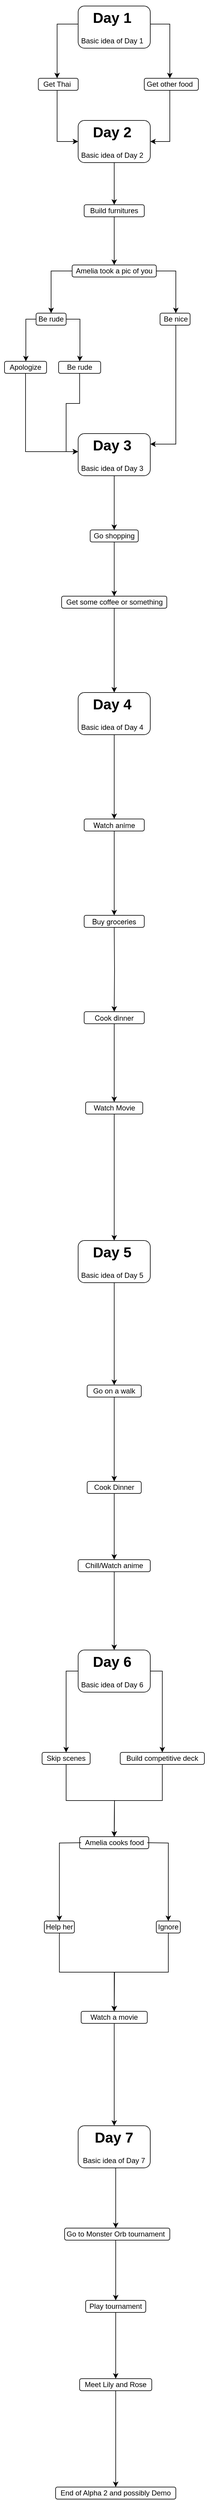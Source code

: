 <mxfile compressed="true" version="14.4.3" type="github"><diagram id="OKZmLAo0fw7J7wTRaCY-" name="Week 1"><mxGraphModel dx="981" dy="486" grid="1" gridSize="10" guides="1" tooltips="1" connect="1" arrows="1" fold="1" page="1" pageScale="1" pageWidth="850" pageHeight="1100" math="0" shadow="0"><root><mxCell id="0"/><mxCell id="1" parent="0"/><mxCell id="phHPlyiRg4puoFaAQatL-11" style="edgeStyle=orthogonalEdgeStyle;rounded=0;orthogonalLoop=1;jettySize=auto;html=1;exitX=0;exitY=0.25;exitDx=0;exitDy=0;entryX=0.5;entryY=0;entryDx=0;entryDy=0;" parent="1" source="ETH6E-rhl-YNPLs5-pxq-1" target="phHPlyiRg4puoFaAQatL-2" edge="1"><mxGeometry relative="1" as="geometry"/></mxCell><mxCell id="phHPlyiRg4puoFaAQatL-12" style="edgeStyle=orthogonalEdgeStyle;rounded=0;orthogonalLoop=1;jettySize=auto;html=1;exitX=1;exitY=0.25;exitDx=0;exitDy=0;" parent="1" source="ETH6E-rhl-YNPLs5-pxq-1" target="phHPlyiRg4puoFaAQatL-3" edge="1"><mxGeometry relative="1" as="geometry"/></mxCell><mxCell id="ETH6E-rhl-YNPLs5-pxq-1" value="&lt;h1 style=&quot;text-align: center&quot;&gt;Day 1&lt;/h1&gt;&lt;p style=&quot;text-align: center&quot;&gt;Basic idea of Day 1&lt;/p&gt;&lt;p&gt;&lt;br&gt;&lt;/p&gt;" style="text;html=1;strokeColor=none;fillColor=none;spacing=5;spacingTop=-20;whiteSpace=wrap;overflow=hidden;rounded=0;" parent="1" vertex="1"><mxGeometry x="320" y="30" width="120" height="120" as="geometry"/></mxCell><mxCell id="phHPlyiRg4puoFaAQatL-21" style="edgeStyle=orthogonalEdgeStyle;rounded=0;orthogonalLoop=1;jettySize=auto;html=1;exitX=0.5;exitY=1;exitDx=0;exitDy=0;entryX=0.5;entryY=0;entryDx=0;entryDy=0;" parent="1" source="phHPlyiRg4puoFaAQatL-1" target="phHPlyiRg4puoFaAQatL-18" edge="1"><mxGeometry relative="1" as="geometry"/></mxCell><mxCell id="phHPlyiRg4puoFaAQatL-1" value="&lt;h1 style=&quot;text-align: center&quot;&gt;Day 2&lt;/h1&gt;&lt;p style=&quot;text-align: center&quot;&gt;Basic idea of Day 2&lt;/p&gt;&lt;p&gt;&lt;br&gt;&lt;/p&gt;" style="text;html=1;strokeColor=none;fillColor=none;spacing=5;spacingTop=-20;whiteSpace=wrap;overflow=hidden;rounded=0;" parent="1" vertex="1"><mxGeometry x="320" y="220" width="120" height="70" as="geometry"/></mxCell><mxCell id="phHPlyiRg4puoFaAQatL-13" style="edgeStyle=orthogonalEdgeStyle;rounded=0;orthogonalLoop=1;jettySize=auto;html=1;exitX=0.5;exitY=1;exitDx=0;exitDy=0;entryX=0;entryY=0.5;entryDx=0;entryDy=0;" parent="1" source="phHPlyiRg4puoFaAQatL-2" target="phHPlyiRg4puoFaAQatL-1" edge="1"><mxGeometry relative="1" as="geometry"/></mxCell><mxCell id="phHPlyiRg4puoFaAQatL-2" value="Get Thai" style="text;html=1;strokeColor=none;fillColor=none;align=center;verticalAlign=middle;whiteSpace=wrap;rounded=0;" parent="1" vertex="1"><mxGeometry x="250" y="150" width="70" height="20" as="geometry"/></mxCell><mxCell id="phHPlyiRg4puoFaAQatL-15" style="edgeStyle=orthogonalEdgeStyle;rounded=0;orthogonalLoop=1;jettySize=auto;html=1;exitX=0.5;exitY=1;exitDx=0;exitDy=0;entryX=1;entryY=0.5;entryDx=0;entryDy=0;" parent="1" source="phHPlyiRg4puoFaAQatL-3" target="phHPlyiRg4puoFaAQatL-1" edge="1"><mxGeometry relative="1" as="geometry"/></mxCell><mxCell id="phHPlyiRg4puoFaAQatL-3" value="Get other food" style="text;html=1;strokeColor=none;fillColor=none;align=center;verticalAlign=middle;whiteSpace=wrap;rounded=0;" parent="1" vertex="1"><mxGeometry x="425" y="150" width="95" height="20" as="geometry"/></mxCell><mxCell id="phHPlyiRg4puoFaAQatL-37" style="edgeStyle=orthogonalEdgeStyle;rounded=0;orthogonalLoop=1;jettySize=auto;html=1;exitX=0.5;exitY=1;exitDx=0;exitDy=0;" parent="1" source="phHPlyiRg4puoFaAQatL-17" target="phHPlyiRg4puoFaAQatL-36" edge="1"><mxGeometry relative="1" as="geometry"/></mxCell><mxCell id="phHPlyiRg4puoFaAQatL-17" value="&lt;h1 style=&quot;text-align: center&quot;&gt;Day 3&lt;/h1&gt;&lt;p style=&quot;text-align: center&quot;&gt;Basic idea of Day 3&lt;/p&gt;&lt;p&gt;&lt;br&gt;&lt;/p&gt;" style="text;html=1;strokeColor=none;fillColor=none;spacing=5;spacingTop=-20;whiteSpace=wrap;overflow=hidden;rounded=0;" parent="1" vertex="1"><mxGeometry x="320" y="740" width="120" height="70" as="geometry"/></mxCell><mxCell id="phHPlyiRg4puoFaAQatL-23" style="edgeStyle=orthogonalEdgeStyle;rounded=0;orthogonalLoop=1;jettySize=auto;html=1;exitX=0.5;exitY=1;exitDx=0;exitDy=0;entryX=0.5;entryY=0;entryDx=0;entryDy=0;" parent="1" source="phHPlyiRg4puoFaAQatL-18" target="phHPlyiRg4puoFaAQatL-22" edge="1"><mxGeometry relative="1" as="geometry"/></mxCell><mxCell id="phHPlyiRg4puoFaAQatL-18" value="Build furnitures" style="text;html=1;strokeColor=none;fillColor=none;align=center;verticalAlign=middle;whiteSpace=wrap;rounded=0;" parent="1" vertex="1"><mxGeometry x="320" y="360" width="120" height="20" as="geometry"/></mxCell><mxCell id="phHPlyiRg4puoFaAQatL-26" style="edgeStyle=orthogonalEdgeStyle;rounded=0;orthogonalLoop=1;jettySize=auto;html=1;exitX=0;exitY=0.5;exitDx=0;exitDy=0;entryX=0.5;entryY=0;entryDx=0;entryDy=0;" parent="1" source="phHPlyiRg4puoFaAQatL-22" target="phHPlyiRg4puoFaAQatL-24" edge="1"><mxGeometry relative="1" as="geometry"><Array as="points"><mxPoint x="275" y="470"/></Array></mxGeometry></mxCell><mxCell id="phHPlyiRg4puoFaAQatL-28" style="edgeStyle=orthogonalEdgeStyle;rounded=0;orthogonalLoop=1;jettySize=auto;html=1;exitX=1;exitY=0.5;exitDx=0;exitDy=0;" parent="1" source="phHPlyiRg4puoFaAQatL-22" target="phHPlyiRg4puoFaAQatL-27" edge="1"><mxGeometry relative="1" as="geometry"/></mxCell><mxCell id="phHPlyiRg4puoFaAQatL-22" value="Amelia took a pic of you" style="text;html=1;strokeColor=none;fillColor=none;align=center;verticalAlign=middle;whiteSpace=wrap;rounded=0;" parent="1" vertex="1"><mxGeometry x="310" y="460" width="140" height="20" as="geometry"/></mxCell><mxCell id="phHPlyiRg4puoFaAQatL-31" style="edgeStyle=orthogonalEdgeStyle;rounded=0;orthogonalLoop=1;jettySize=auto;html=1;exitX=1;exitY=0.5;exitDx=0;exitDy=0;entryX=0.5;entryY=0;entryDx=0;entryDy=0;" parent="1" source="phHPlyiRg4puoFaAQatL-24" target="phHPlyiRg4puoFaAQatL-30" edge="1"><mxGeometry relative="1" as="geometry"><Array as="points"><mxPoint x="323" y="550"/><mxPoint x="323" y="610"/><mxPoint x="323" y="610"/></Array></mxGeometry></mxCell><mxCell id="phHPlyiRg4puoFaAQatL-32" style="edgeStyle=orthogonalEdgeStyle;rounded=0;orthogonalLoop=1;jettySize=auto;html=1;exitX=0;exitY=0.5;exitDx=0;exitDy=0;" parent="1" source="phHPlyiRg4puoFaAQatL-24" target="phHPlyiRg4puoFaAQatL-29" edge="1"><mxGeometry relative="1" as="geometry"><Array as="points"><mxPoint x="233" y="550"/></Array></mxGeometry></mxCell><mxCell id="phHPlyiRg4puoFaAQatL-24" value="Be rude" style="text;html=1;strokeColor=none;fillColor=none;align=center;verticalAlign=middle;whiteSpace=wrap;rounded=0;" parent="1" vertex="1"><mxGeometry x="250" y="540" width="50" height="20" as="geometry"/></mxCell><mxCell id="phHPlyiRg4puoFaAQatL-35" style="edgeStyle=orthogonalEdgeStyle;rounded=0;orthogonalLoop=1;jettySize=auto;html=1;exitX=0.5;exitY=1;exitDx=0;exitDy=0;entryX=1;entryY=0.25;entryDx=0;entryDy=0;" parent="1" source="phHPlyiRg4puoFaAQatL-27" target="phHPlyiRg4puoFaAQatL-17" edge="1"><mxGeometry relative="1" as="geometry"/></mxCell><mxCell id="phHPlyiRg4puoFaAQatL-27" value="Be nice" style="text;html=1;strokeColor=none;fillColor=none;align=center;verticalAlign=middle;whiteSpace=wrap;rounded=0;" parent="1" vertex="1"><mxGeometry x="440" y="540" width="85" height="20" as="geometry"/></mxCell><mxCell id="phHPlyiRg4puoFaAQatL-34" style="edgeStyle=orthogonalEdgeStyle;rounded=0;orthogonalLoop=1;jettySize=auto;html=1;exitX=0.5;exitY=1;exitDx=0;exitDy=0;" parent="1" source="phHPlyiRg4puoFaAQatL-29" edge="1"><mxGeometry relative="1" as="geometry"><mxPoint x="320" y="770" as="targetPoint"/><Array as="points"><mxPoint x="232" y="770"/></Array></mxGeometry></mxCell><mxCell id="phHPlyiRg4puoFaAQatL-29" value="Apologize" style="text;html=1;strokeColor=none;fillColor=none;align=center;verticalAlign=middle;whiteSpace=wrap;rounded=0;" parent="1" vertex="1"><mxGeometry x="190" y="620" width="85" height="20" as="geometry"/></mxCell><mxCell id="phHPlyiRg4puoFaAQatL-33" style="edgeStyle=orthogonalEdgeStyle;rounded=0;orthogonalLoop=1;jettySize=auto;html=1;entryX=-0.001;entryY=0.436;entryDx=0;entryDy=0;entryPerimeter=0;" parent="1" source="phHPlyiRg4puoFaAQatL-30" target="phHPlyiRg4puoFaAQatL-62" edge="1"><mxGeometry relative="1" as="geometry"><Array as="points"><mxPoint x="323" y="690"/><mxPoint x="300" y="690"/><mxPoint x="300" y="770"/><mxPoint x="320" y="770"/></Array></mxGeometry></mxCell><mxCell id="phHPlyiRg4puoFaAQatL-30" value="Be rude" style="text;html=1;strokeColor=none;fillColor=none;align=center;verticalAlign=middle;whiteSpace=wrap;rounded=0;" parent="1" vertex="1"><mxGeometry x="280" y="620" width="85" height="20" as="geometry"/></mxCell><mxCell id="phHPlyiRg4puoFaAQatL-40" style="edgeStyle=orthogonalEdgeStyle;rounded=0;orthogonalLoop=1;jettySize=auto;html=1;exitX=0.5;exitY=1;exitDx=0;exitDy=0;entryX=0.5;entryY=0;entryDx=0;entryDy=0;" parent="1" source="phHPlyiRg4puoFaAQatL-36" target="phHPlyiRg4puoFaAQatL-39" edge="1"><mxGeometry relative="1" as="geometry"/></mxCell><mxCell id="phHPlyiRg4puoFaAQatL-36" value="Go shopping" style="text;html=1;strokeColor=none;fillColor=none;align=center;verticalAlign=middle;whiteSpace=wrap;rounded=0;" parent="1" vertex="1"><mxGeometry x="300" y="900" width="160" height="20" as="geometry"/></mxCell><mxCell id="phHPlyiRg4puoFaAQatL-43" style="edgeStyle=orthogonalEdgeStyle;rounded=0;orthogonalLoop=1;jettySize=auto;html=1;exitX=0.5;exitY=1;exitDx=0;exitDy=0;" parent="1" source="phHPlyiRg4puoFaAQatL-39" target="phHPlyiRg4puoFaAQatL-42" edge="1"><mxGeometry relative="1" as="geometry"/></mxCell><mxCell id="phHPlyiRg4puoFaAQatL-39" value="Get some coffee or something" style="text;html=1;strokeColor=none;fillColor=none;align=center;verticalAlign=middle;whiteSpace=wrap;rounded=0;" parent="1" vertex="1"><mxGeometry x="263.75" y="1010" width="232.5" height="20" as="geometry"/></mxCell><mxCell id="phHPlyiRg4puoFaAQatL-42" value="&lt;h1 style=&quot;text-align: center&quot;&gt;Day 4&lt;/h1&gt;&lt;p style=&quot;text-align: center&quot;&gt;Basic idea of Day 4&lt;/p&gt;&lt;p&gt;&lt;br&gt;&lt;/p&gt;" style="text;html=1;strokeColor=none;fillColor=none;spacing=5;spacingTop=-20;whiteSpace=wrap;overflow=hidden;rounded=0;" parent="1" vertex="1"><mxGeometry x="320" y="1170" width="120" height="70" as="geometry"/></mxCell><mxCell id="phHPlyiRg4puoFaAQatL-44" value="&lt;h1 style=&quot;text-align: center&quot;&gt;Day 5&lt;/h1&gt;&lt;p style=&quot;text-align: center&quot;&gt;Basic idea of Day 5&lt;/p&gt;&lt;p&gt;&lt;br&gt;&lt;/p&gt;" style="text;html=1;strokeColor=none;fillColor=none;spacing=5;spacingTop=-20;whiteSpace=wrap;overflow=hidden;rounded=0;" parent="1" vertex="1"><mxGeometry x="320" y="2080" width="120" height="70" as="geometry"/></mxCell><mxCell id="phHPlyiRg4puoFaAQatL-46" value="&lt;h1 style=&quot;text-align: center&quot;&gt;Day 6&lt;/h1&gt;&lt;p style=&quot;text-align: center&quot;&gt;Basic idea of Day 6&lt;/p&gt;&lt;p&gt;&lt;br&gt;&lt;/p&gt;" style="text;html=1;strokeColor=none;fillColor=none;spacing=5;spacingTop=-20;whiteSpace=wrap;overflow=hidden;rounded=0;" parent="1" vertex="1"><mxGeometry x="320" y="2760" width="120" height="70" as="geometry"/></mxCell><mxCell id="phHPlyiRg4puoFaAQatL-52" style="edgeStyle=orthogonalEdgeStyle;rounded=0;orthogonalLoop=1;jettySize=auto;html=1;exitX=0.5;exitY=1;exitDx=0;exitDy=0;entryX=0.5;entryY=0;entryDx=0;entryDy=0;" parent="1" source="phHPlyiRg4puoFaAQatL-48" target="phHPlyiRg4puoFaAQatL-50" edge="1"><mxGeometry relative="1" as="geometry"/></mxCell><mxCell id="phHPlyiRg4puoFaAQatL-48" value="&lt;h1 style=&quot;text-align: center&quot;&gt;Day 7&lt;/h1&gt;&lt;p style=&quot;text-align: center&quot;&gt;Basic idea of Day 7&lt;/p&gt;&lt;p&gt;&lt;br&gt;&lt;/p&gt;" style="text;html=1;strokeColor=none;fillColor=none;spacing=5;spacingTop=-20;whiteSpace=wrap;overflow=hidden;rounded=0;" parent="1" vertex="1"><mxGeometry x="322.5" y="3550" width="120" height="70" as="geometry"/></mxCell><mxCell id="phHPlyiRg4puoFaAQatL-59" style="edgeStyle=orthogonalEdgeStyle;rounded=0;orthogonalLoop=1;jettySize=auto;html=1;exitX=0.5;exitY=1;exitDx=0;exitDy=0;entryX=0.5;entryY=0;entryDx=0;entryDy=0;" parent="1" source="phHPlyiRg4puoFaAQatL-50" target="phHPlyiRg4puoFaAQatL-57" edge="1"><mxGeometry relative="1" as="geometry"/></mxCell><mxCell id="phHPlyiRg4puoFaAQatL-50" value="Go to Monster Orb tournament" style="text;html=1;strokeColor=none;fillColor=none;align=center;verticalAlign=middle;whiteSpace=wrap;rounded=0;" parent="1" vertex="1"><mxGeometry x="256.25" y="3720" width="252.5" height="20" as="geometry"/></mxCell><mxCell id="phHPlyiRg4puoFaAQatL-56" style="edgeStyle=orthogonalEdgeStyle;rounded=0;orthogonalLoop=1;jettySize=auto;html=1;exitX=0.5;exitY=1;exitDx=0;exitDy=0;entryX=0.5;entryY=0;entryDx=0;entryDy=0;" parent="1" source="phHPlyiRg4puoFaAQatL-53" target="phHPlyiRg4puoFaAQatL-55" edge="1"><mxGeometry relative="1" as="geometry"/></mxCell><mxCell id="phHPlyiRg4puoFaAQatL-53" value="Meet Lily and Rose" style="text;html=1;strokeColor=none;fillColor=none;align=center;verticalAlign=middle;whiteSpace=wrap;rounded=0;" parent="1" vertex="1"><mxGeometry x="256.25" y="3970" width="252.5" height="20" as="geometry"/></mxCell><mxCell id="phHPlyiRg4puoFaAQatL-55" value="End of Alpha 2 and possibly Demo" style="text;html=1;strokeColor=none;fillColor=none;align=center;verticalAlign=middle;whiteSpace=wrap;rounded=0;" parent="1" vertex="1"><mxGeometry x="256.25" y="4150" width="252.5" height="20" as="geometry"/></mxCell><mxCell id="phHPlyiRg4puoFaAQatL-58" style="edgeStyle=orthogonalEdgeStyle;rounded=0;orthogonalLoop=1;jettySize=auto;html=1;exitX=0.5;exitY=1;exitDx=0;exitDy=0;entryX=0.5;entryY=0;entryDx=0;entryDy=0;" parent="1" source="phHPlyiRg4puoFaAQatL-57" target="phHPlyiRg4puoFaAQatL-53" edge="1"><mxGeometry relative="1" as="geometry"/></mxCell><mxCell id="phHPlyiRg4puoFaAQatL-57" value="Play tournament" style="text;html=1;strokeColor=none;fillColor=none;align=center;verticalAlign=middle;whiteSpace=wrap;rounded=0;" parent="1" vertex="1"><mxGeometry x="256.25" y="3840" width="252.5" height="20" as="geometry"/></mxCell><mxCell id="phHPlyiRg4puoFaAQatL-60" value="" style="rounded=1;whiteSpace=wrap;html=1;fillColor=none;" parent="1" vertex="1"><mxGeometry x="320" y="30" width="120" height="70" as="geometry"/></mxCell><mxCell id="phHPlyiRg4puoFaAQatL-61" value="" style="rounded=1;whiteSpace=wrap;html=1;fillColor=none;" parent="1" vertex="1"><mxGeometry x="320" y="220" width="120" height="70" as="geometry"/></mxCell><mxCell id="phHPlyiRg4puoFaAQatL-62" value="" style="rounded=1;whiteSpace=wrap;html=1;fillColor=none;" parent="1" vertex="1"><mxGeometry x="320" y="740" width="120" height="70" as="geometry"/></mxCell><mxCell id="phHPlyiRg4puoFaAQatL-107" style="edgeStyle=orthogonalEdgeStyle;rounded=0;orthogonalLoop=1;jettySize=auto;html=1;exitX=0.5;exitY=1;exitDx=0;exitDy=0;entryX=0.5;entryY=0;entryDx=0;entryDy=0;" parent="1" source="phHPlyiRg4puoFaAQatL-63" target="phHPlyiRg4puoFaAQatL-106" edge="1"><mxGeometry relative="1" as="geometry"/></mxCell><mxCell id="phHPlyiRg4puoFaAQatL-63" value="" style="rounded=1;whiteSpace=wrap;html=1;fillColor=none;" parent="1" vertex="1"><mxGeometry x="320" y="1170" width="120" height="70" as="geometry"/></mxCell><mxCell id="phHPlyiRg4puoFaAQatL-83" style="edgeStyle=orthogonalEdgeStyle;rounded=0;orthogonalLoop=1;jettySize=auto;html=1;exitX=1;exitY=0.5;exitDx=0;exitDy=0;entryX=0.5;entryY=0;entryDx=0;entryDy=0;" parent="1" source="phHPlyiRg4puoFaAQatL-64" target="phHPlyiRg4puoFaAQatL-81" edge="1"><mxGeometry relative="1" as="geometry"/></mxCell><mxCell id="phHPlyiRg4puoFaAQatL-84" style="edgeStyle=orthogonalEdgeStyle;rounded=0;orthogonalLoop=1;jettySize=auto;html=1;exitX=0;exitY=0.5;exitDx=0;exitDy=0;entryX=0.5;entryY=0;entryDx=0;entryDy=0;" parent="1" source="phHPlyiRg4puoFaAQatL-64" target="phHPlyiRg4puoFaAQatL-82" edge="1"><mxGeometry relative="1" as="geometry"/></mxCell><mxCell id="phHPlyiRg4puoFaAQatL-64" value="" style="rounded=1;whiteSpace=wrap;html=1;fillColor=none;" parent="1" vertex="1"><mxGeometry x="320" y="2760" width="120" height="70" as="geometry"/></mxCell><mxCell id="phHPlyiRg4puoFaAQatL-65" value="" style="rounded=1;whiteSpace=wrap;html=1;fillColor=none;" parent="1" vertex="1"><mxGeometry x="320" y="3550" width="120" height="70" as="geometry"/></mxCell><mxCell id="phHPlyiRg4puoFaAQatL-66" value="" style="rounded=1;whiteSpace=wrap;html=1;fillColor=none;" parent="1" vertex="1"><mxGeometry x="253.75" y="150" width="66.25" height="20" as="geometry"/></mxCell><mxCell id="phHPlyiRg4puoFaAQatL-67" value="" style="rounded=1;whiteSpace=wrap;html=1;fillColor=none;" parent="1" vertex="1"><mxGeometry x="430" y="150" width="90" height="20" as="geometry"/></mxCell><mxCell id="phHPlyiRg4puoFaAQatL-68" value="" style="rounded=1;whiteSpace=wrap;html=1;fillColor=none;" parent="1" vertex="1"><mxGeometry x="330" y="360" width="100" height="20" as="geometry"/></mxCell><mxCell id="phHPlyiRg4puoFaAQatL-69" value="" style="rounded=1;whiteSpace=wrap;html=1;fillColor=none;" parent="1" vertex="1"><mxGeometry x="310" y="460" width="140" height="20" as="geometry"/></mxCell><mxCell id="phHPlyiRg4puoFaAQatL-70" value="" style="rounded=1;whiteSpace=wrap;html=1;fillColor=none;" parent="1" vertex="1"><mxGeometry x="250" y="540" width="50" height="20" as="geometry"/></mxCell><mxCell id="phHPlyiRg4puoFaAQatL-71" value="" style="rounded=1;whiteSpace=wrap;html=1;fillColor=none;" parent="1" vertex="1"><mxGeometry x="456.25" y="540" width="50" height="20" as="geometry"/></mxCell><mxCell id="phHPlyiRg4puoFaAQatL-72" value="" style="rounded=1;whiteSpace=wrap;html=1;fillColor=none;" parent="1" vertex="1"><mxGeometry x="197.5" y="620" width="70" height="20" as="geometry"/></mxCell><mxCell id="phHPlyiRg4puoFaAQatL-73" value="" style="rounded=1;whiteSpace=wrap;html=1;fillColor=none;" parent="1" vertex="1"><mxGeometry x="287.5" y="620" width="70" height="20" as="geometry"/></mxCell><mxCell id="phHPlyiRg4puoFaAQatL-74" value="" style="rounded=1;whiteSpace=wrap;html=1;fillColor=none;" parent="1" vertex="1"><mxGeometry x="340" y="900" width="80" height="20" as="geometry"/></mxCell><mxCell id="phHPlyiRg4puoFaAQatL-76" value="" style="rounded=1;whiteSpace=wrap;html=1;fillColor=none;" parent="1" vertex="1"><mxGeometry x="297.5" y="3720" width="175" height="20" as="geometry"/></mxCell><mxCell id="phHPlyiRg4puoFaAQatL-77" value="" style="rounded=1;whiteSpace=wrap;html=1;fillColor=none;" parent="1" vertex="1"><mxGeometry x="332.5" y="3840" width="100" height="20" as="geometry"/></mxCell><mxCell id="phHPlyiRg4puoFaAQatL-78" value="" style="rounded=1;whiteSpace=wrap;html=1;fillColor=none;" parent="1" vertex="1"><mxGeometry x="322.5" y="3970" width="120" height="20" as="geometry"/></mxCell><mxCell id="phHPlyiRg4puoFaAQatL-79" value="" style="rounded=1;whiteSpace=wrap;html=1;fillColor=none;" parent="1" vertex="1"><mxGeometry x="282.5" y="4150" width="200" height="20" as="geometry"/></mxCell><mxCell id="phHPlyiRg4puoFaAQatL-126" style="edgeStyle=orthogonalEdgeStyle;rounded=0;orthogonalLoop=1;jettySize=auto;html=1;" parent="1" source="phHPlyiRg4puoFaAQatL-80" target="phHPlyiRg4puoFaAQatL-120" edge="1"><mxGeometry relative="1" as="geometry"/></mxCell><mxCell id="phHPlyiRg4puoFaAQatL-80" value="" style="rounded=1;whiteSpace=wrap;html=1;fillColor=none;" parent="1" vertex="1"><mxGeometry x="320" y="2080" width="120" height="70" as="geometry"/></mxCell><mxCell id="phHPlyiRg4puoFaAQatL-81" value="Build competitive deck" style="text;html=1;strokeColor=none;fillColor=none;align=center;verticalAlign=middle;whiteSpace=wrap;rounded=0;" parent="1" vertex="1"><mxGeometry x="380" y="2930" width="160" height="20" as="geometry"/></mxCell><mxCell id="phHPlyiRg4puoFaAQatL-82" value="Skip scenes" style="text;html=1;strokeColor=none;fillColor=none;align=center;verticalAlign=middle;whiteSpace=wrap;rounded=0;" parent="1" vertex="1"><mxGeometry x="220" y="2930" width="160" height="20" as="geometry"/></mxCell><mxCell id="phHPlyiRg4puoFaAQatL-91" style="edgeStyle=orthogonalEdgeStyle;rounded=0;orthogonalLoop=1;jettySize=auto;html=1;exitX=0.5;exitY=1;exitDx=0;exitDy=0;entryX=0.5;entryY=0;entryDx=0;entryDy=0;" parent="1" source="phHPlyiRg4puoFaAQatL-85" edge="1"><mxGeometry relative="1" as="geometry"><mxPoint x="380" y="3070" as="targetPoint"/></mxGeometry></mxCell><mxCell id="phHPlyiRg4puoFaAQatL-85" value="" style="rounded=1;whiteSpace=wrap;html=1;fillColor=none;" parent="1" vertex="1"><mxGeometry x="260" y="2930" width="80" height="20" as="geometry"/></mxCell><mxCell id="phHPlyiRg4puoFaAQatL-92" style="edgeStyle=orthogonalEdgeStyle;rounded=0;orthogonalLoop=1;jettySize=auto;html=1;exitX=0.5;exitY=1;exitDx=0;exitDy=0;entryX=0.5;entryY=0;entryDx=0;entryDy=0;" parent="1" source="phHPlyiRg4puoFaAQatL-86" edge="1"><mxGeometry relative="1" as="geometry"><mxPoint x="380" y="3070" as="targetPoint"/></mxGeometry></mxCell><mxCell id="phHPlyiRg4puoFaAQatL-86" value="" style="rounded=1;whiteSpace=wrap;html=1;fillColor=none;" parent="1" vertex="1"><mxGeometry x="390" y="2930" width="140" height="20" as="geometry"/></mxCell><mxCell id="phHPlyiRg4puoFaAQatL-97" style="edgeStyle=orthogonalEdgeStyle;rounded=0;orthogonalLoop=1;jettySize=auto;html=1;exitX=1;exitY=0.5;exitDx=0;exitDy=0;entryX=0.5;entryY=0;entryDx=0;entryDy=0;" parent="1" target="phHPlyiRg4puoFaAQatL-96" edge="1"><mxGeometry relative="1" as="geometry"><mxPoint x="435" y="3080" as="sourcePoint"/></mxGeometry></mxCell><mxCell id="phHPlyiRg4puoFaAQatL-98" style="edgeStyle=orthogonalEdgeStyle;rounded=0;orthogonalLoop=1;jettySize=auto;html=1;exitX=0;exitY=0.5;exitDx=0;exitDy=0;entryX=0.5;entryY=0;entryDx=0;entryDy=0;" parent="1" target="phHPlyiRg4puoFaAQatL-94" edge="1"><mxGeometry relative="1" as="geometry"><mxPoint x="325" y="3080" as="sourcePoint"/></mxGeometry></mxCell><mxCell id="phHPlyiRg4puoFaAQatL-93" value="" style="rounded=1;whiteSpace=wrap;html=1;fillColor=none;" parent="1" vertex="1"><mxGeometry x="263.75" y="3210" width="50" height="20" as="geometry"/></mxCell><mxCell id="phHPlyiRg4puoFaAQatL-101" style="edgeStyle=orthogonalEdgeStyle;rounded=0;orthogonalLoop=1;jettySize=auto;html=1;exitX=0.5;exitY=1;exitDx=0;exitDy=0;entryX=0.5;entryY=0;entryDx=0;entryDy=0;" parent="1" source="phHPlyiRg4puoFaAQatL-94" target="phHPlyiRg4puoFaAQatL-100" edge="1"><mxGeometry relative="1" as="geometry"/></mxCell><mxCell id="phHPlyiRg4puoFaAQatL-94" value="Help her" style="text;html=1;strokeColor=none;fillColor=none;align=center;verticalAlign=middle;whiteSpace=wrap;rounded=0;" parent="1" vertex="1"><mxGeometry x="263.75" y="3210" width="50" height="20" as="geometry"/></mxCell><mxCell id="phHPlyiRg4puoFaAQatL-95" value="Ignore" style="text;html=1;strokeColor=none;fillColor=none;align=center;verticalAlign=middle;whiteSpace=wrap;rounded=0;" parent="1" vertex="1"><mxGeometry x="390" y="3210" width="160" height="20" as="geometry"/></mxCell><mxCell id="phHPlyiRg4puoFaAQatL-102" style="edgeStyle=orthogonalEdgeStyle;rounded=0;orthogonalLoop=1;jettySize=auto;html=1;exitX=0.5;exitY=1;exitDx=0;exitDy=0;" parent="1" source="phHPlyiRg4puoFaAQatL-96" edge="1"><mxGeometry relative="1" as="geometry"><mxPoint x="380" y="3360" as="targetPoint"/></mxGeometry></mxCell><mxCell id="phHPlyiRg4puoFaAQatL-96" value="" style="rounded=1;whiteSpace=wrap;html=1;fillColor=none;" parent="1" vertex="1"><mxGeometry x="450" y="3210" width="40" height="20" as="geometry"/></mxCell><mxCell id="phHPlyiRg4puoFaAQatL-99" value="" style="rounded=1;whiteSpace=wrap;html=1;fillColor=none;" parent="1" vertex="1"><mxGeometry x="325" y="3360" width="110" height="20" as="geometry"/></mxCell><mxCell id="phHPlyiRg4puoFaAQatL-103" style="edgeStyle=orthogonalEdgeStyle;rounded=0;orthogonalLoop=1;jettySize=auto;html=1;exitX=0.5;exitY=1;exitDx=0;exitDy=0;entryX=0.5;entryY=0;entryDx=0;entryDy=0;" parent="1" source="phHPlyiRg4puoFaAQatL-100" target="phHPlyiRg4puoFaAQatL-65" edge="1"><mxGeometry relative="1" as="geometry"/></mxCell><mxCell id="phHPlyiRg4puoFaAQatL-100" value="Watch a movie" style="text;html=1;strokeColor=none;fillColor=none;align=center;verticalAlign=middle;whiteSpace=wrap;rounded=0;" parent="1" vertex="1"><mxGeometry x="300" y="3360" width="160" height="20" as="geometry"/></mxCell><mxCell id="phHPlyiRg4puoFaAQatL-104" value="" style="rounded=1;whiteSpace=wrap;html=1;fillColor=none;" parent="1" vertex="1"><mxGeometry x="292.5" y="1010" width="175" height="20" as="geometry"/></mxCell><mxCell id="phHPlyiRg4puoFaAQatL-105" value="" style="rounded=1;whiteSpace=wrap;html=1;fillColor=none;" parent="1" vertex="1"><mxGeometry x="330" y="1380" width="100" height="20" as="geometry"/></mxCell><mxCell id="phHPlyiRg4puoFaAQatL-110" style="edgeStyle=orthogonalEdgeStyle;rounded=0;orthogonalLoop=1;jettySize=auto;html=1;exitX=0.5;exitY=1;exitDx=0;exitDy=0;entryX=0.5;entryY=0;entryDx=0;entryDy=0;" parent="1" source="phHPlyiRg4puoFaAQatL-106" target="phHPlyiRg4puoFaAQatL-109" edge="1"><mxGeometry relative="1" as="geometry"/></mxCell><mxCell id="phHPlyiRg4puoFaAQatL-106" value="&lt;span style=&quot;font-family: &amp;#34;whitney&amp;#34; , &amp;#34;helvetica neue&amp;#34; , &amp;#34;helvetica&amp;#34; , &amp;#34;arial&amp;#34; , sans-serif&quot;&gt;&lt;font style=&quot;font-size: 12px&quot;&gt;Watch anime&lt;/font&gt;&lt;/span&gt;" style="text;html=1;strokeColor=none;fillColor=none;align=center;verticalAlign=middle;whiteSpace=wrap;rounded=0;" parent="1" vertex="1"><mxGeometry x="330" y="1380" width="100" height="20" as="geometry"/></mxCell><mxCell id="phHPlyiRg4puoFaAQatL-108" value="" style="rounded=1;whiteSpace=wrap;html=1;fillColor=none;" parent="1" vertex="1"><mxGeometry x="330" y="1540" width="100" height="20" as="geometry"/></mxCell><mxCell id="phHPlyiRg4puoFaAQatL-109" value="&lt;span style=&quot;font-family: &amp;#34;whitney&amp;#34; , &amp;#34;helvetica neue&amp;#34; , &amp;#34;helvetica&amp;#34; , &amp;#34;arial&amp;#34; , sans-serif&quot;&gt;&lt;font style=&quot;font-size: 12px&quot;&gt;Buy groceries&lt;/font&gt;&lt;/span&gt;" style="text;html=1;strokeColor=none;fillColor=none;align=center;verticalAlign=middle;whiteSpace=wrap;rounded=0;" parent="1" vertex="1"><mxGeometry x="330" y="1540" width="100" height="20" as="geometry"/></mxCell><mxCell id="phHPlyiRg4puoFaAQatL-111" style="edgeStyle=orthogonalEdgeStyle;rounded=0;orthogonalLoop=1;jettySize=auto;html=1;exitX=0.5;exitY=1;exitDx=0;exitDy=0;entryX=0.5;entryY=0;entryDx=0;entryDy=0;" parent="1" target="phHPlyiRg4puoFaAQatL-113" edge="1"><mxGeometry relative="1" as="geometry"><mxPoint x="380" y="1560" as="sourcePoint"/></mxGeometry></mxCell><mxCell id="phHPlyiRg4puoFaAQatL-112" value="" style="rounded=1;whiteSpace=wrap;html=1;fillColor=none;" parent="1" vertex="1"><mxGeometry x="330" y="1700" width="100" height="20" as="geometry"/></mxCell><mxCell id="phHPlyiRg4puoFaAQatL-117" style="edgeStyle=orthogonalEdgeStyle;rounded=0;orthogonalLoop=1;jettySize=auto;html=1;exitX=0.5;exitY=1;exitDx=0;exitDy=0;entryX=0.5;entryY=0;entryDx=0;entryDy=0;" parent="1" source="phHPlyiRg4puoFaAQatL-113" target="phHPlyiRg4puoFaAQatL-116" edge="1"><mxGeometry relative="1" as="geometry"/></mxCell><mxCell id="phHPlyiRg4puoFaAQatL-113" value="&lt;span style=&quot;font-family: &amp;#34;whitney&amp;#34; , &amp;#34;helvetica neue&amp;#34; , &amp;#34;helvetica&amp;#34; , &amp;#34;arial&amp;#34; , sans-serif&quot;&gt;&lt;font style=&quot;font-size: 12px&quot;&gt;Cook dinner&lt;/font&gt;&lt;/span&gt;" style="text;html=1;strokeColor=none;fillColor=none;align=center;verticalAlign=middle;whiteSpace=wrap;rounded=0;" parent="1" vertex="1"><mxGeometry x="330" y="1700" width="100" height="20" as="geometry"/></mxCell><mxCell id="phHPlyiRg4puoFaAQatL-118" style="edgeStyle=orthogonalEdgeStyle;rounded=0;orthogonalLoop=1;jettySize=auto;html=1;exitX=0.5;exitY=1;exitDx=0;exitDy=0;entryX=0.5;entryY=0;entryDx=0;entryDy=0;" parent="1" source="phHPlyiRg4puoFaAQatL-116" target="phHPlyiRg4puoFaAQatL-44" edge="1"><mxGeometry relative="1" as="geometry"/></mxCell><mxCell id="phHPlyiRg4puoFaAQatL-116" value="Watch Movie" style="rounded=1;whiteSpace=wrap;html=1;fillColor=none;" parent="1" vertex="1"><mxGeometry x="332.5" y="1850" width="95" height="20" as="geometry"/></mxCell><mxCell id="phHPlyiRg4puoFaAQatL-123" style="edgeStyle=orthogonalEdgeStyle;rounded=0;orthogonalLoop=1;jettySize=auto;html=1;exitX=0.5;exitY=1;exitDx=0;exitDy=0;entryX=0.5;entryY=0;entryDx=0;entryDy=0;" parent="1" source="phHPlyiRg4puoFaAQatL-120" target="phHPlyiRg4puoFaAQatL-121" edge="1"><mxGeometry relative="1" as="geometry"/></mxCell><mxCell id="phHPlyiRg4puoFaAQatL-120" value="Go on a walk" style="rounded=1;whiteSpace=wrap;html=1;fillColor=none;" parent="1" vertex="1"><mxGeometry x="335" y="2320" width="90" height="20" as="geometry"/></mxCell><mxCell id="phHPlyiRg4puoFaAQatL-124" style="edgeStyle=orthogonalEdgeStyle;rounded=0;orthogonalLoop=1;jettySize=auto;html=1;entryX=0.5;entryY=0;entryDx=0;entryDy=0;" parent="1" source="phHPlyiRg4puoFaAQatL-121" target="phHPlyiRg4puoFaAQatL-122" edge="1"><mxGeometry relative="1" as="geometry"/></mxCell><mxCell id="phHPlyiRg4puoFaAQatL-121" value="Cook Dinner" style="rounded=1;whiteSpace=wrap;html=1;fillColor=none;" parent="1" vertex="1"><mxGeometry x="335" y="2480" width="90" height="20" as="geometry"/></mxCell><mxCell id="phHPlyiRg4puoFaAQatL-125" style="edgeStyle=orthogonalEdgeStyle;rounded=0;orthogonalLoop=1;jettySize=auto;html=1;exitX=0.5;exitY=1;exitDx=0;exitDy=0;" parent="1" source="phHPlyiRg4puoFaAQatL-122" target="phHPlyiRg4puoFaAQatL-64" edge="1"><mxGeometry relative="1" as="geometry"/></mxCell><mxCell id="phHPlyiRg4puoFaAQatL-122" value="Chill/Watch anime" style="rounded=1;whiteSpace=wrap;html=1;fillColor=none;" parent="1" vertex="1"><mxGeometry x="320" y="2610" width="120" height="20" as="geometry"/></mxCell><mxCell id="AiEBw6k8AOVNrPIxphXs-1" value="Amelia cooks food" style="rounded=1;whiteSpace=wrap;html=1;fillColor=none;" vertex="1" parent="1"><mxGeometry x="322.5" y="3070" width="115" height="20" as="geometry"/></mxCell></root></mxGraphModel></diagram></mxfile>